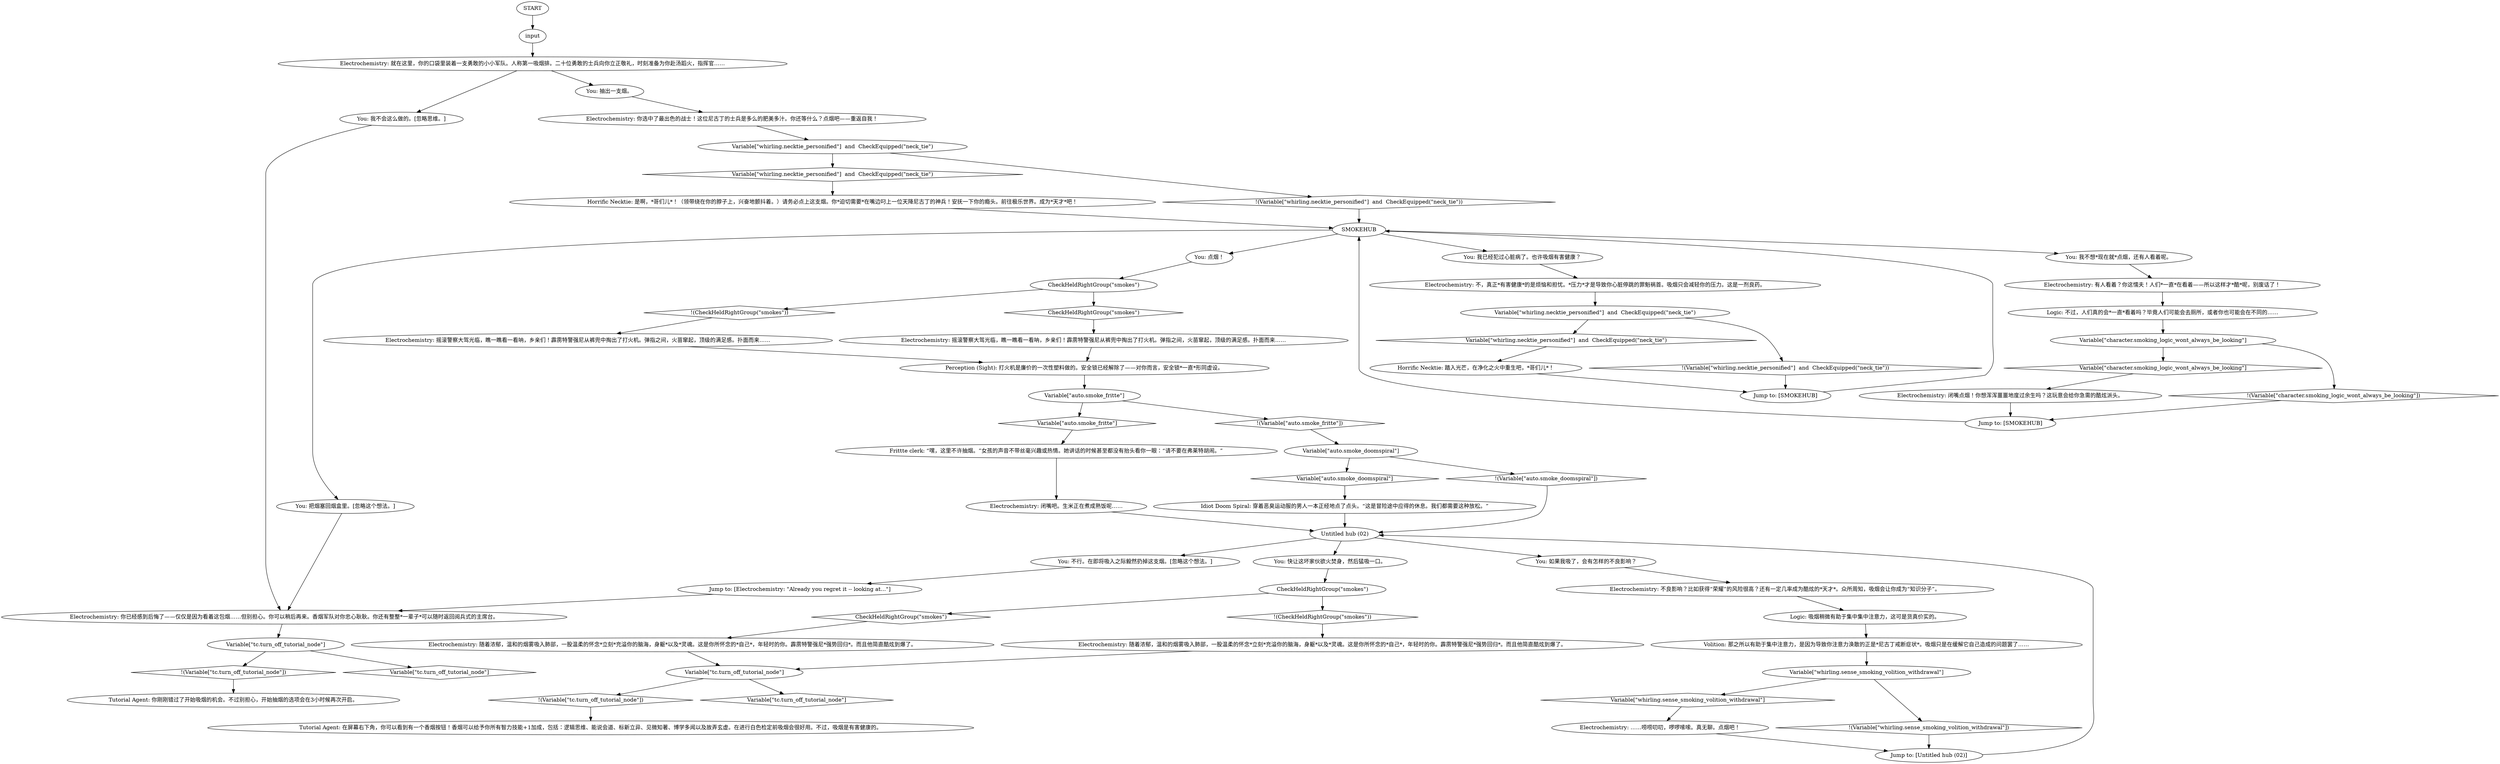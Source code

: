 # INITIATION / SMOKING HABIT
# Global afterthought dialogue to pick up smoking.
# ==================================================
digraph G {
	  0 [label="START"];
	  1 [label="input"];
	  2 [label="You: 不行。在即将吸入之际毅然扔掉这支烟。[忽略这个想法。]"];
	  3 [label="Variable[\"whirling.sense_smoking_volition_withdrawal\"]"];
	  4 [label="Variable[\"whirling.sense_smoking_volition_withdrawal\"]", shape=diamond];
	  5 [label="!(Variable[\"whirling.sense_smoking_volition_withdrawal\"])", shape=diamond];
	  6 [label="Electrochemistry: 你选中了最出色的战士！这位尼古丁的士兵是多么的肥美多汁。你还等什么？点烟吧——重返自我！"];
	  7 [label="Logic: 不过，人们真的会*一直*看着吗？毕竟人们可能会去厕所，或者你也可能会在不同的……"];
	  8 [label="CheckHeldRightGroup(\"smokes\")"];
	  9 [label="CheckHeldRightGroup(\"smokes\")", shape=diamond];
	  10 [label="!(CheckHeldRightGroup(\"smokes\"))", shape=diamond];
	  11 [label="Electrochemistry: 闭嘴吧。生米正在煮成熟饭呢……"];
	  12 [label="You: 如果我吸了，会有怎样的不良影响？"];
	  13 [label="You: 快让这坏家伙欲火焚身，然后猛吸一口。"];
	  14 [label="Volition: 那之所以有助于集中注意力，是因为导致你注意力涣散的正是*尼古丁戒断症状*。吸烟只是在缓解它自己造成的问题罢了……"];
	  15 [label="Variable[\"character.smoking_logic_wont_always_be_looking\"]"];
	  16 [label="Variable[\"character.smoking_logic_wont_always_be_looking\"]", shape=diamond];
	  17 [label="!(Variable[\"character.smoking_logic_wont_always_be_looking\"])", shape=diamond];
	  18 [label="Tutorial Agent: 你刚刚错过了开始吸烟的机会。不过别担心，开始抽烟的选项会在3小时候再次开启。"];
	  19 [label="Electrochemistry: 随着浓郁，温和的烟雾吸入肺部，一股温柔的怀念*立刻*充溢你的脑海，身躯*以及*灵魂。这是你所怀念的*自己*，年轻时的你。霹雳特警强尼*强势回归*。而且他简直酷炫到爆了。"];
	  20 [label="Electrochemistry: 就在这里，你的口袋里装着一支勇敢的小小军队。人称第一吸烟排。二十位勇敢的士兵向你立正敬礼，时刻准备为你赴汤蹈火，指挥官……"];
	  21 [label="You: 点烟！"];
	  22 [label="Jump to: [Electrochemistry: \"Already you regret it -- looking at...\"]"];
	  23 [label="Variable[\"tc.turn_off_tutorial_node\"]"];
	  24 [label="Variable[\"tc.turn_off_tutorial_node\"]", shape=diamond];
	  25 [label="!(Variable[\"tc.turn_off_tutorial_node\"])", shape=diamond];
	  26 [label="Electrochemistry: 摇滚警察大驾光临，瞧一瞧看一看呐，乡亲们！霹雳特警强尼从裤兜中掏出了打火机。弹指之间，火苗窜起，顶级的满足感。扑面而来……"];
	  27 [label="Variable[\"whirling.necktie_personified\"]  and  CheckEquipped(\"neck_tie\")"];
	  28 [label="Variable[\"whirling.necktie_personified\"]  and  CheckEquipped(\"neck_tie\")", shape=diamond];
	  29 [label="!(Variable[\"whirling.necktie_personified\"]  and  CheckEquipped(\"neck_tie\"))", shape=diamond];
	  30 [label="CheckHeldRightGroup(\"smokes\")"];
	  31 [label="CheckHeldRightGroup(\"smokes\")", shape=diamond];
	  32 [label="!(CheckHeldRightGroup(\"smokes\"))", shape=diamond];
	  33 [label="Jump to: [SMOKEHUB]"];
	  34 [label="Frittte clerk: “嘿，这里不许抽烟。”女孩的声音不带丝毫兴趣或热情。她讲话的时候甚至都没有抬头看你一眼：“请不要在弗莱特胡闹。”"];
	  35 [label="Electrochemistry: 随着浓郁，温和的烟雾吸入肺部，一股温柔的怀念*立刻*充溢你的脑海，身躯*以及*灵魂。这是你所怀念的*自己*，年轻时的你。霹雳特警强尼*强势回归*。而且他简直酷炫到爆了。"];
	  36 [label="Variable[\"tc.turn_off_tutorial_node\"]"];
	  37 [label="Variable[\"tc.turn_off_tutorial_node\"]", shape=diamond];
	  38 [label="!(Variable[\"tc.turn_off_tutorial_node\"])", shape=diamond];
	  39 [label="Electrochemistry: 你已经感到后悔了——仅仅是因为看着这包烟……但别担心。你可以稍后再来。香烟军队对你忠心耿耿。你还有整整*一辈子*可以随时返回阅兵式的主席台。"];
	  40 [label="Electrochemistry: 不良影响？比如获得“荣耀”的风险很高？还有一定几率成为酷炫的*天才*。众所周知，吸烟会让你成为“知识分子”。"];
	  41 [label="Variable[\"whirling.necktie_personified\"]  and  CheckEquipped(\"neck_tie\")"];
	  42 [label="Variable[\"whirling.necktie_personified\"]  and  CheckEquipped(\"neck_tie\")", shape=diamond];
	  43 [label="!(Variable[\"whirling.necktie_personified\"]  and  CheckEquipped(\"neck_tie\"))", shape=diamond];
	  44 [label="You: 我不会这么做的。[忽略思维。]"];
	  45 [label="Logic: 吸烟稍微有助于集中集中注意力，这可是货真价实的。"];
	  46 [label="You: 我不想*现在就*点烟，还有人看着呢。"];
	  47 [label="You: 抽出一支烟。"];
	  48 [label="Untitled hub (02)"];
	  49 [label="Perception (Sight): 打火机是廉价的一次性塑料做的。安全锁已经解除了——对你而言，安全锁*一直*形同虚设。"];
	  51 [label="Idiot Doom Spiral: 穿着恶臭运动服的男人一本正经地点了点头。“这是冒险途中应得的休息。我们都需要这种放松。”"];
	  52 [label="Variable[\"auto.smoke_fritte\"]"];
	  53 [label="Variable[\"auto.smoke_fritte\"]", shape=diamond];
	  54 [label="!(Variable[\"auto.smoke_fritte\"])", shape=diamond];
	  55 [label="Electrochemistry: 摇滚警察大驾光临，瞧一瞧看一看呐，乡亲们！霹雳特警强尼从裤兜中掏出了打火机。弹指之间，火苗窜起，顶级的满足感。扑面而来……"];
	  56 [label="Jump to: [SMOKEHUB]"];
	  57 [label="Jump to: [Untitled hub (02)]"];
	  58 [label="Electrochemistry: 闭嘴点烟！你想浑浑噩噩地度过余生吗？这玩意会给你急需的酷炫派头。"];
	  59 [label="You: 我已经犯过心脏病了。也许吸烟有害健康？"];
	  60 [label="You: 把烟塞回烟盒里。[忽略这个想法。]"];
	  61 [label="SMOKEHUB"];
	  62 [label="Horrific Necktie: 是啊，*哥们儿*！（领带绕在你的脖子上，兴奋地颤抖着。）请务必点上这支烟。你*迫切需要*在嘴边叼上一位天降尼古丁的神兵！安抚一下你的瘾头。前往极乐世界。成为*天才*吧！"];
	  63 [label="Horrific Necktie: 踏入光芒，在净化之火中重生吧，*哥们儿*！"];
	  64 [label="Electrochemistry: 不，真正*有害健康*的是烦恼和担忧。*压力*才是导致你心脏停跳的罪魁祸首。吸烟只会减轻你的压力。这是一剂良药。"];
	  65 [label="Tutorial Agent: 在屏幕右下角，你可以看到有一个香烟按钮！香烟可以给予你所有智力技能+1加成，包括：逻辑思维、能说会道、标新立异、见微知著、博学多闻以及故弄玄虚。在进行白色检定前吸烟会很好用。不过，吸烟是有害健康的。"];
	  66 [label="Electrochemistry: ……唠唠叨叨，啰啰嗦嗦。真无聊。点烟吧！"];
	  67 [label="Variable[\"auto.smoke_doomspiral\"]"];
	  68 [label="Variable[\"auto.smoke_doomspiral\"]", shape=diamond];
	  69 [label="!(Variable[\"auto.smoke_doomspiral\"])", shape=diamond];
	  70 [label="Electrochemistry: 有人看着？你这懦夫！人们*一直*在看着——所以这样才*酷*呢，别废话了！"];
	  0 -> 1
	  1 -> 20
	  2 -> 22
	  3 -> 4
	  3 -> 5
	  4 -> 66
	  5 -> 57
	  6 -> 41
	  7 -> 15
	  8 -> 9
	  8 -> 10
	  9 -> 35
	  10 -> 19
	  11 -> 48
	  12 -> 40
	  13 -> 8
	  14 -> 3
	  15 -> 16
	  15 -> 17
	  16 -> 58
	  17 -> 33
	  19 -> 23
	  20 -> 44
	  20 -> 47
	  21 -> 30
	  22 -> 39
	  23 -> 24
	  23 -> 25
	  25 -> 65
	  26 -> 49
	  27 -> 28
	  27 -> 29
	  28 -> 63
	  29 -> 56
	  30 -> 32
	  30 -> 31
	  31 -> 26
	  32 -> 55
	  33 -> 61
	  34 -> 11
	  35 -> 23
	  36 -> 37
	  36 -> 38
	  38 -> 18
	  39 -> 36
	  40 -> 45
	  41 -> 42
	  41 -> 43
	  42 -> 62
	  43 -> 61
	  44 -> 39
	  45 -> 14
	  46 -> 70
	  47 -> 6
	  48 -> 2
	  48 -> 12
	  48 -> 13
	  49 -> 52
	  51 -> 48
	  52 -> 53
	  52 -> 54
	  53 -> 34
	  54 -> 67
	  55 -> 49
	  56 -> 61
	  57 -> 48
	  58 -> 33
	  59 -> 64
	  60 -> 39
	  61 -> 59
	  61 -> 60
	  61 -> 21
	  61 -> 46
	  62 -> 61
	  63 -> 56
	  64 -> 27
	  66 -> 57
	  67 -> 68
	  67 -> 69
	  68 -> 51
	  69 -> 48
	  70 -> 7
}

